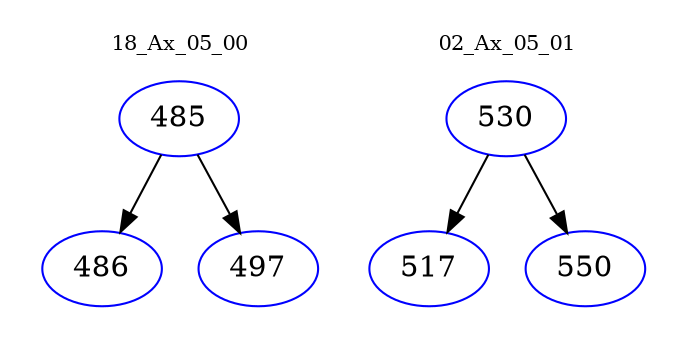 digraph{
subgraph cluster_0 {
color = white
label = "18_Ax_05_00";
fontsize=10;
T0_485 [label="485", color="blue"]
T0_485 -> T0_486 [color="black"]
T0_486 [label="486", color="blue"]
T0_485 -> T0_497 [color="black"]
T0_497 [label="497", color="blue"]
}
subgraph cluster_1 {
color = white
label = "02_Ax_05_01";
fontsize=10;
T1_530 [label="530", color="blue"]
T1_530 -> T1_517 [color="black"]
T1_517 [label="517", color="blue"]
T1_530 -> T1_550 [color="black"]
T1_550 [label="550", color="blue"]
}
}
